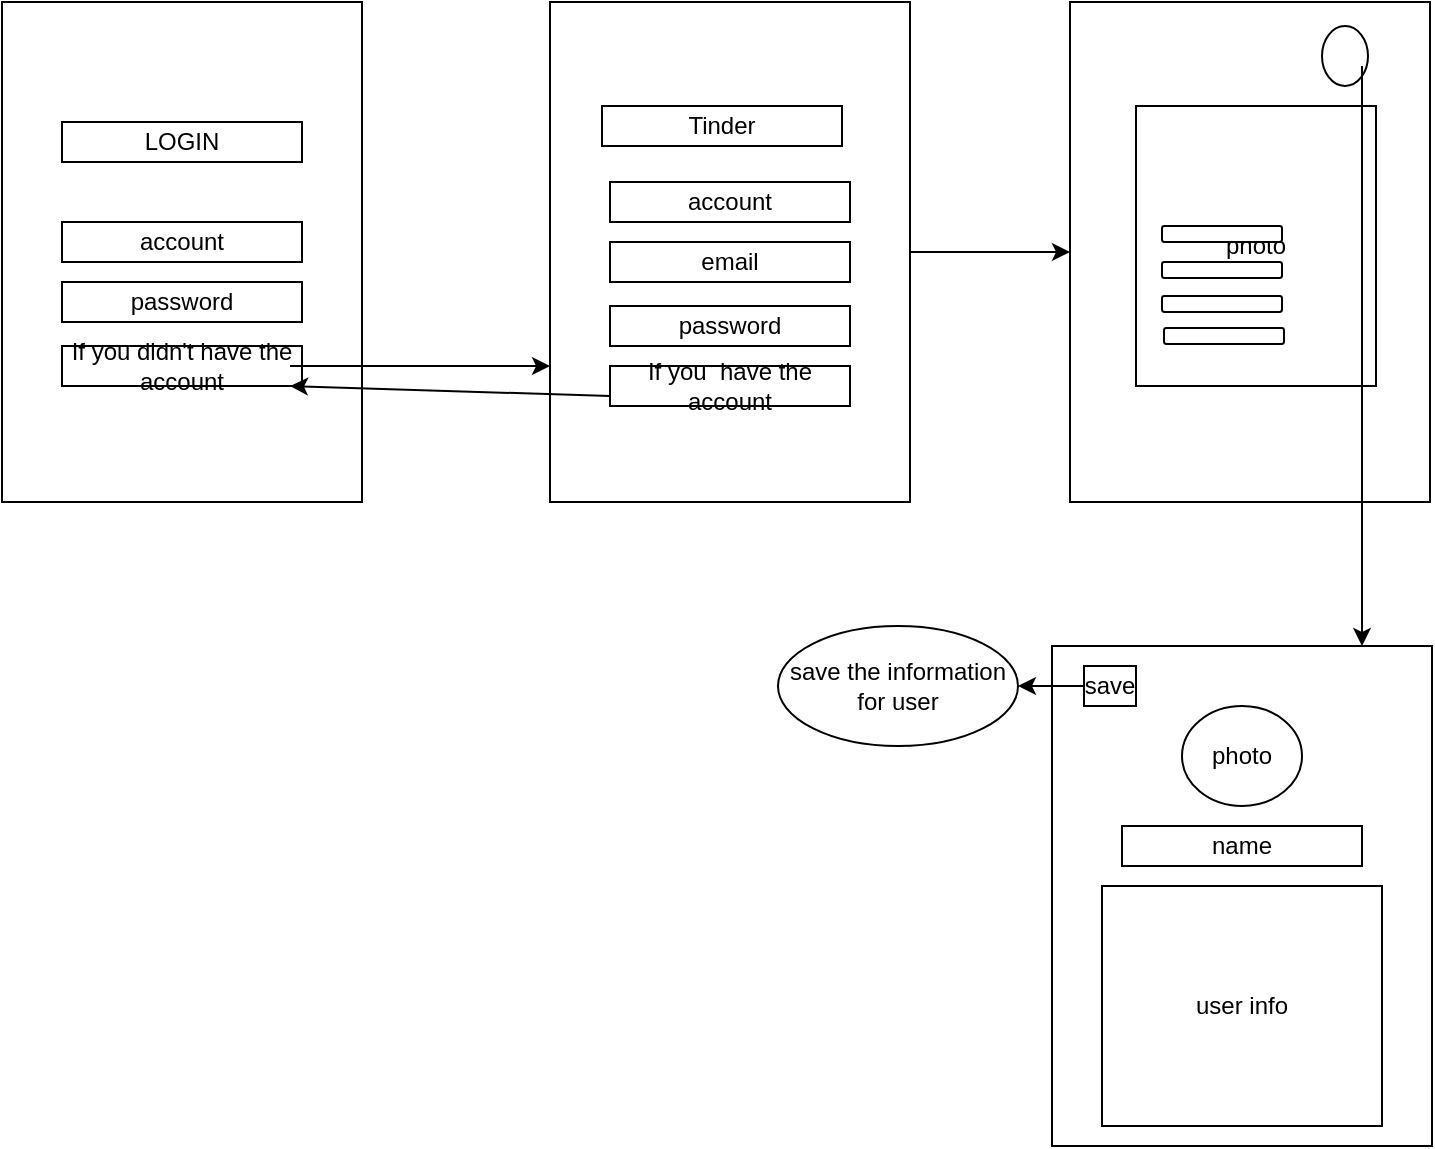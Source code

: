 <mxfile version="14.9.6" type="github"><diagram id="pw6tlDvFsErwTzSUgcky" name="Page-1"><mxGraphModel dx="1007" dy="714" grid="1" gridSize="10" guides="1" tooltips="1" connect="1" arrows="1" fold="1" page="1" pageScale="1" pageWidth="827" pageHeight="1169" math="0" shadow="0"><root><mxCell id="0"/><mxCell id="1" parent="0"/><mxCell id="jNas_i3OKYz7ibx3jHtv-2" value="" style="rounded=0;whiteSpace=wrap;html=1;" vertex="1" parent="1"><mxGeometry x="140" y="98" width="180" height="250" as="geometry"/></mxCell><mxCell id="jNas_i3OKYz7ibx3jHtv-3" value="account" style="rounded=0;whiteSpace=wrap;html=1;" vertex="1" parent="1"><mxGeometry x="170" y="208" width="120" height="20" as="geometry"/></mxCell><mxCell id="jNas_i3OKYz7ibx3jHtv-4" value="password" style="rounded=0;whiteSpace=wrap;html=1;" vertex="1" parent="1"><mxGeometry x="170" y="238" width="120" height="20" as="geometry"/></mxCell><mxCell id="jNas_i3OKYz7ibx3jHtv-5" value="LOGIN" style="rounded=0;whiteSpace=wrap;html=1;" vertex="1" parent="1"><mxGeometry x="170" y="158" width="120" height="20" as="geometry"/></mxCell><mxCell id="jNas_i3OKYz7ibx3jHtv-6" value="If you didn't have the account" style="rounded=0;whiteSpace=wrap;html=1;" vertex="1" parent="1"><mxGeometry x="170" y="270" width="120" height="20" as="geometry"/></mxCell><mxCell id="jNas_i3OKYz7ibx3jHtv-8" value="" style="endArrow=classic;html=1;" edge="1" parent="1"><mxGeometry width="50" height="50" relative="1" as="geometry"><mxPoint x="284" y="280" as="sourcePoint"/><mxPoint x="414" y="280" as="targetPoint"/></mxGeometry></mxCell><mxCell id="jNas_i3OKYz7ibx3jHtv-25" value="" style="edgeStyle=orthogonalEdgeStyle;rounded=0;orthogonalLoop=1;jettySize=auto;html=1;" edge="1" parent="1" source="jNas_i3OKYz7ibx3jHtv-9" target="jNas_i3OKYz7ibx3jHtv-24"><mxGeometry relative="1" as="geometry"/></mxCell><mxCell id="jNas_i3OKYz7ibx3jHtv-9" value="" style="rounded=0;whiteSpace=wrap;html=1;" vertex="1" parent="1"><mxGeometry x="414" y="98" width="180" height="250" as="geometry"/></mxCell><mxCell id="jNas_i3OKYz7ibx3jHtv-15" value="email" style="rounded=0;whiteSpace=wrap;html=1;" vertex="1" parent="1"><mxGeometry x="444" y="218" width="120" height="20" as="geometry"/></mxCell><mxCell id="jNas_i3OKYz7ibx3jHtv-16" value="password" style="rounded=0;whiteSpace=wrap;html=1;" vertex="1" parent="1"><mxGeometry x="444" y="250" width="120" height="20" as="geometry"/></mxCell><mxCell id="jNas_i3OKYz7ibx3jHtv-17" value="Tinder" style="rounded=0;whiteSpace=wrap;html=1;" vertex="1" parent="1"><mxGeometry x="440" y="150" width="120" height="20" as="geometry"/></mxCell><mxCell id="jNas_i3OKYz7ibx3jHtv-18" value="If you&amp;nbsp; have the account" style="rounded=0;whiteSpace=wrap;html=1;" vertex="1" parent="1"><mxGeometry x="444" y="280" width="120" height="20" as="geometry"/></mxCell><mxCell id="jNas_i3OKYz7ibx3jHtv-20" value="account" style="rounded=0;whiteSpace=wrap;html=1;" vertex="1" parent="1"><mxGeometry x="444" y="188" width="120" height="20" as="geometry"/></mxCell><mxCell id="jNas_i3OKYz7ibx3jHtv-21" value="" style="endArrow=classic;html=1;exitX=0;exitY=0.75;exitDx=0;exitDy=0;" edge="1" parent="1" source="jNas_i3OKYz7ibx3jHtv-18"><mxGeometry width="50" height="50" relative="1" as="geometry"><mxPoint x="414" y="290" as="sourcePoint"/><mxPoint x="284" y="290" as="targetPoint"/></mxGeometry></mxCell><mxCell id="jNas_i3OKYz7ibx3jHtv-24" value="" style="rounded=0;whiteSpace=wrap;html=1;" vertex="1" parent="1"><mxGeometry x="674" y="98" width="180" height="250" as="geometry"/></mxCell><mxCell id="jNas_i3OKYz7ibx3jHtv-26" value="photo" style="rounded=0;whiteSpace=wrap;html=1;" vertex="1" parent="1"><mxGeometry x="707" y="150" width="120" height="140" as="geometry"/></mxCell><mxCell id="jNas_i3OKYz7ibx3jHtv-27" value="" style="ellipse;whiteSpace=wrap;html=1;" vertex="1" parent="1"><mxGeometry x="800" y="110" width="23" height="30" as="geometry"/></mxCell><mxCell id="jNas_i3OKYz7ibx3jHtv-28" value="" style="endArrow=classic;html=1;" edge="1" parent="1"><mxGeometry width="50" height="50" relative="1" as="geometry"><mxPoint x="820" y="130" as="sourcePoint"/><mxPoint x="820" y="420" as="targetPoint"/></mxGeometry></mxCell><mxCell id="jNas_i3OKYz7ibx3jHtv-30" value="" style="rounded=1;whiteSpace=wrap;html=1;" vertex="1" parent="1"><mxGeometry x="720" y="210" width="60" height="8" as="geometry"/></mxCell><mxCell id="jNas_i3OKYz7ibx3jHtv-31" value="" style="rounded=1;whiteSpace=wrap;html=1;" vertex="1" parent="1"><mxGeometry x="720" y="228" width="60" height="8" as="geometry"/></mxCell><mxCell id="jNas_i3OKYz7ibx3jHtv-32" value="" style="rounded=1;whiteSpace=wrap;html=1;" vertex="1" parent="1"><mxGeometry x="720" y="245" width="60" height="8" as="geometry"/></mxCell><mxCell id="jNas_i3OKYz7ibx3jHtv-33" value="" style="rounded=1;whiteSpace=wrap;html=1;" vertex="1" parent="1"><mxGeometry x="721" y="261" width="60" height="8" as="geometry"/></mxCell><mxCell id="jNas_i3OKYz7ibx3jHtv-34" value="" style="rounded=0;whiteSpace=wrap;html=1;" vertex="1" parent="1"><mxGeometry x="665" y="420" width="190" height="250" as="geometry"/></mxCell><mxCell id="jNas_i3OKYz7ibx3jHtv-35" value="photo" style="ellipse;whiteSpace=wrap;html=1;" vertex="1" parent="1"><mxGeometry x="730" y="450" width="60" height="50" as="geometry"/></mxCell><mxCell id="jNas_i3OKYz7ibx3jHtv-37" value="name" style="rounded=0;whiteSpace=wrap;html=1;" vertex="1" parent="1"><mxGeometry x="700" y="510" width="120" height="20" as="geometry"/></mxCell><mxCell id="jNas_i3OKYz7ibx3jHtv-38" value="user info" style="rounded=0;whiteSpace=wrap;html=1;" vertex="1" parent="1"><mxGeometry x="690" y="540" width="140" height="120" as="geometry"/></mxCell><mxCell id="jNas_i3OKYz7ibx3jHtv-42" value="" style="edgeStyle=orthogonalEdgeStyle;rounded=0;orthogonalLoop=1;jettySize=auto;html=1;" edge="1" parent="1" source="jNas_i3OKYz7ibx3jHtv-39" target="jNas_i3OKYz7ibx3jHtv-41"><mxGeometry relative="1" as="geometry"/></mxCell><mxCell id="jNas_i3OKYz7ibx3jHtv-39" value="save" style="rounded=0;whiteSpace=wrap;html=1;" vertex="1" parent="1"><mxGeometry x="681" y="430" width="26" height="20" as="geometry"/></mxCell><mxCell id="jNas_i3OKYz7ibx3jHtv-41" value="save the information for user" style="ellipse;whiteSpace=wrap;html=1;rounded=0;" vertex="1" parent="1"><mxGeometry x="528" y="410" width="120" height="60" as="geometry"/></mxCell></root></mxGraphModel></diagram></mxfile>